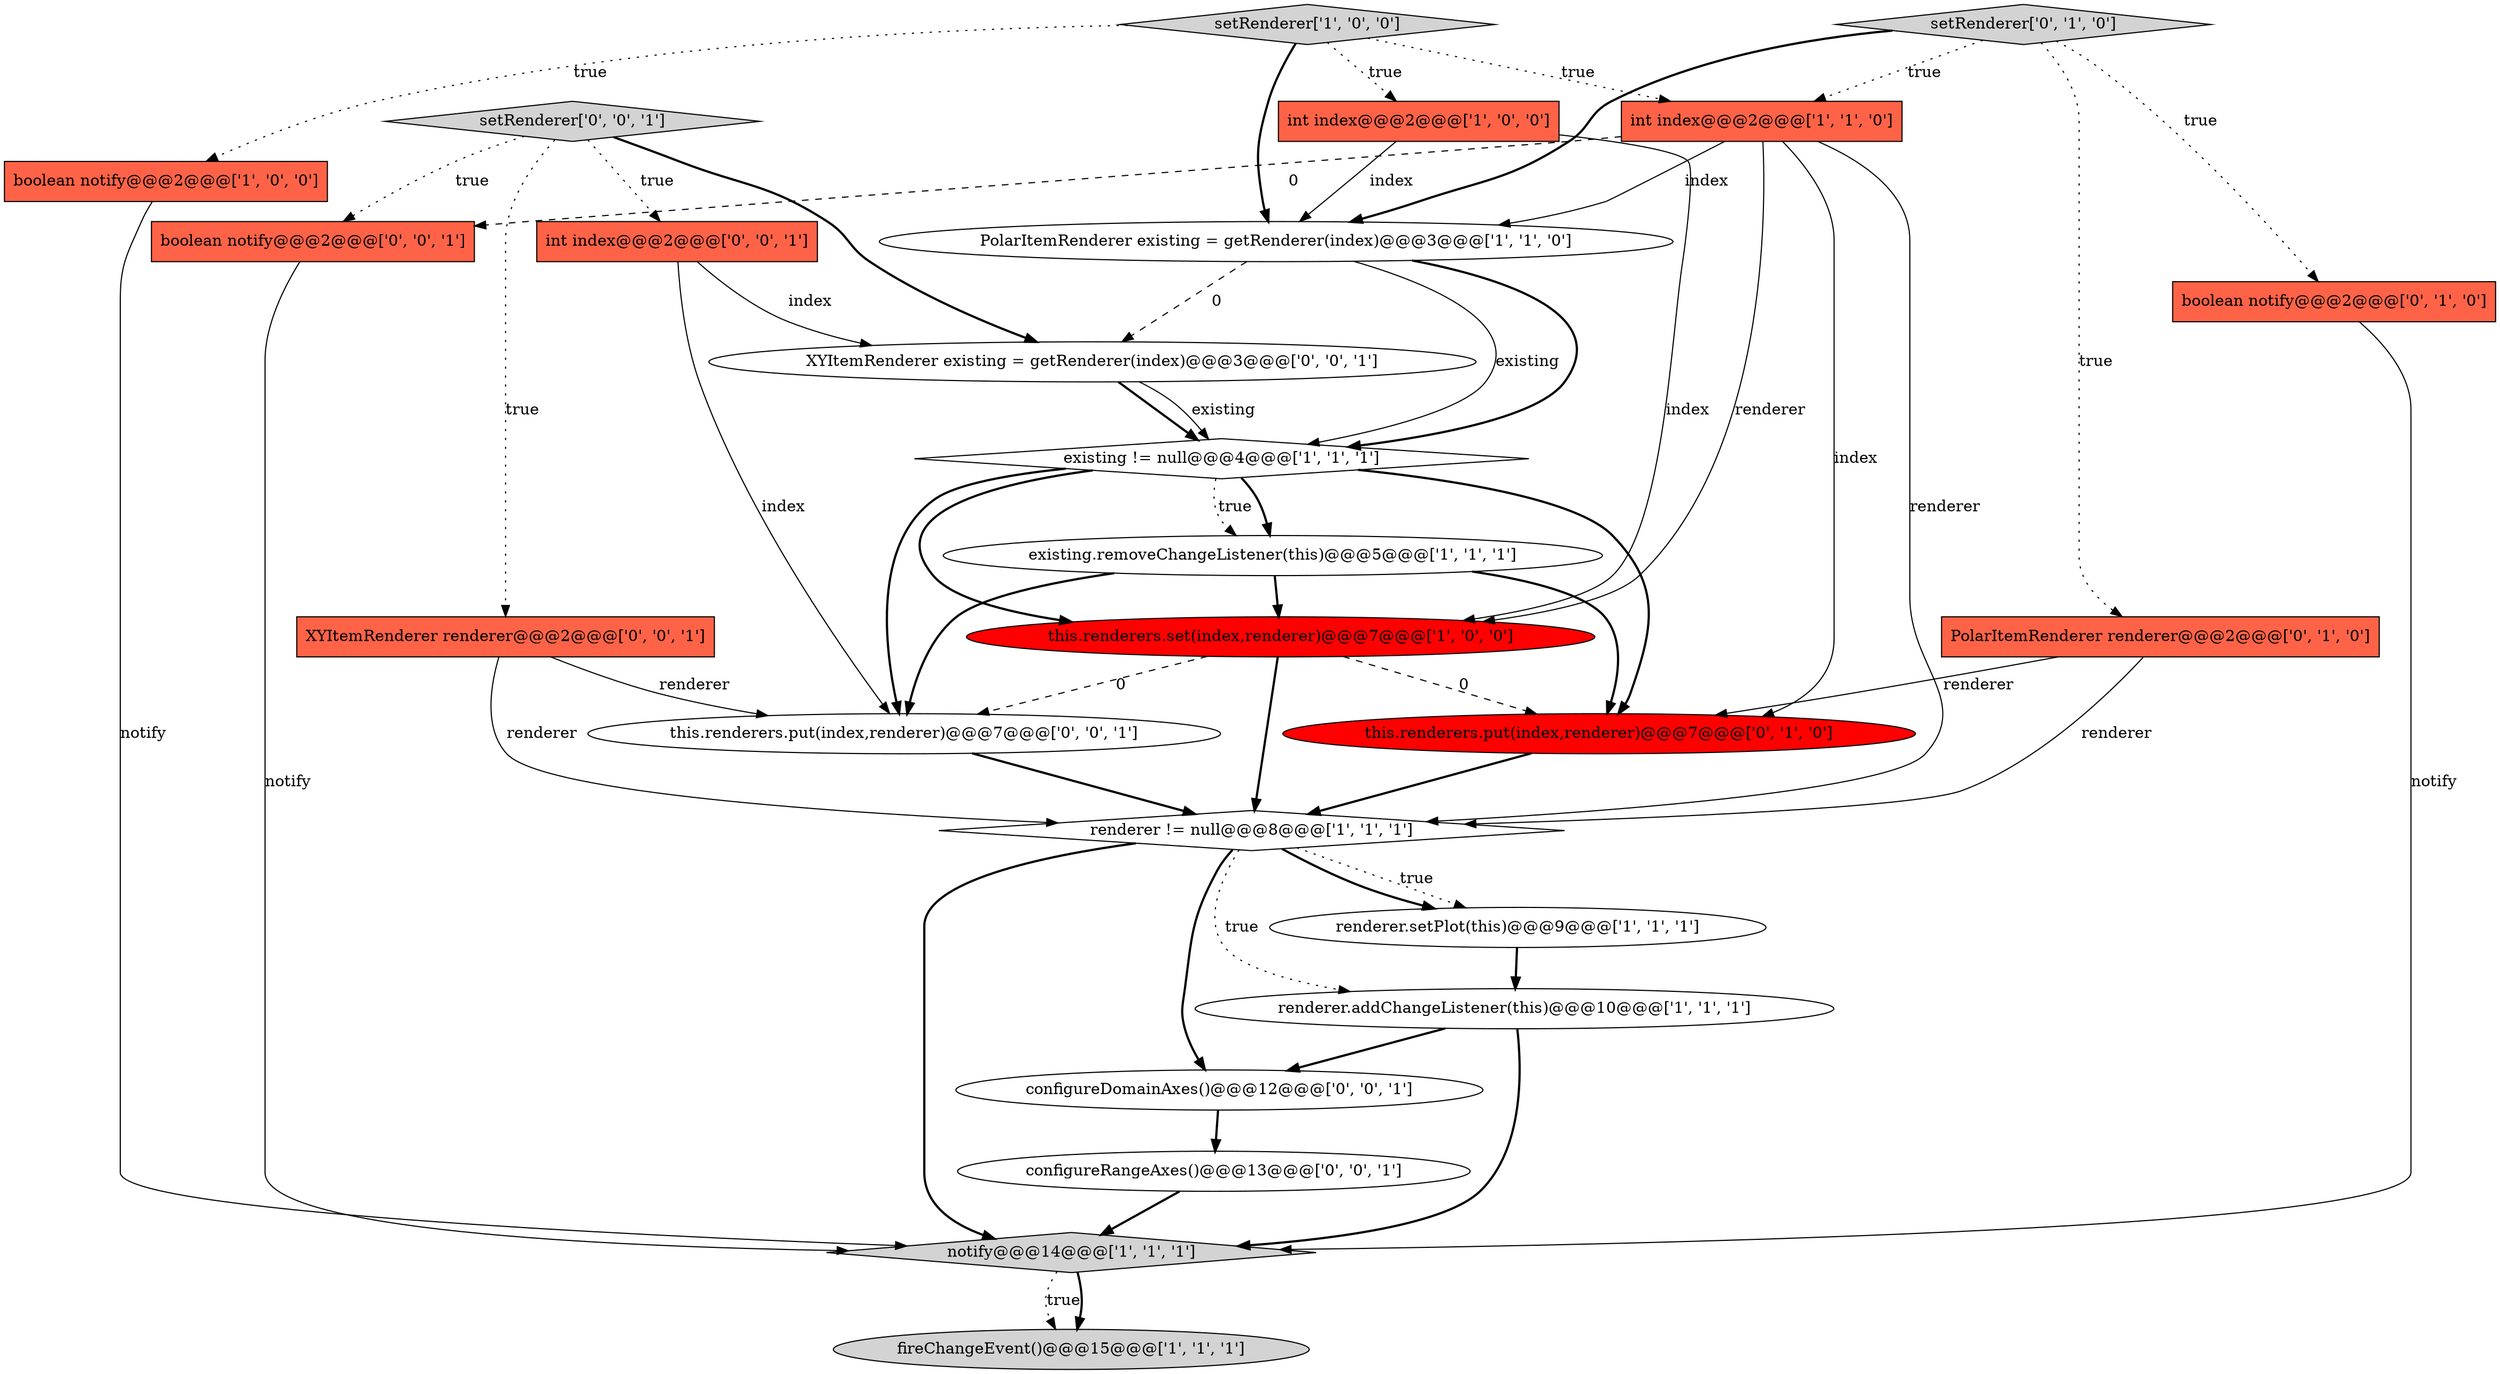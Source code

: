 digraph {
21 [style = filled, label = "configureDomainAxes()@@@12@@@['0', '0', '1']", fillcolor = white, shape = ellipse image = "AAA0AAABBB3BBB"];
12 [style = filled, label = "this.renderers.set(index,renderer)@@@7@@@['1', '0', '0']", fillcolor = red, shape = ellipse image = "AAA1AAABBB1BBB"];
11 [style = filled, label = "PolarItemRenderer existing = getRenderer(index)@@@3@@@['1', '1', '0']", fillcolor = white, shape = ellipse image = "AAA0AAABBB1BBB"];
20 [style = filled, label = "setRenderer['0', '0', '1']", fillcolor = lightgray, shape = diamond image = "AAA0AAABBB3BBB"];
10 [style = filled, label = "renderer != null@@@8@@@['1', '1', '1']", fillcolor = white, shape = diamond image = "AAA0AAABBB1BBB"];
13 [style = filled, label = "boolean notify@@@2@@@['0', '1', '0']", fillcolor = tomato, shape = box image = "AAA0AAABBB2BBB"];
18 [style = filled, label = "this.renderers.put(index,renderer)@@@7@@@['0', '0', '1']", fillcolor = white, shape = ellipse image = "AAA0AAABBB3BBB"];
8 [style = filled, label = "int index@@@2@@@['1', '1', '0']", fillcolor = tomato, shape = box image = "AAA0AAABBB1BBB"];
6 [style = filled, label = "renderer.addChangeListener(this)@@@10@@@['1', '1', '1']", fillcolor = white, shape = ellipse image = "AAA0AAABBB1BBB"];
2 [style = filled, label = "int index@@@2@@@['1', '0', '0']", fillcolor = tomato, shape = box image = "AAA0AAABBB1BBB"];
19 [style = filled, label = "int index@@@2@@@['0', '0', '1']", fillcolor = tomato, shape = box image = "AAA0AAABBB3BBB"];
16 [style = filled, label = "this.renderers.put(index,renderer)@@@7@@@['0', '1', '0']", fillcolor = red, shape = ellipse image = "AAA1AAABBB2BBB"];
3 [style = filled, label = "renderer.setPlot(this)@@@9@@@['1', '1', '1']", fillcolor = white, shape = ellipse image = "AAA0AAABBB1BBB"];
0 [style = filled, label = "boolean notify@@@2@@@['1', '0', '0']", fillcolor = tomato, shape = box image = "AAA0AAABBB1BBB"];
7 [style = filled, label = "existing != null@@@4@@@['1', '1', '1']", fillcolor = white, shape = diamond image = "AAA0AAABBB1BBB"];
1 [style = filled, label = "fireChangeEvent()@@@15@@@['1', '1', '1']", fillcolor = lightgray, shape = ellipse image = "AAA0AAABBB1BBB"];
23 [style = filled, label = "boolean notify@@@2@@@['0', '0', '1']", fillcolor = tomato, shape = box image = "AAA0AAABBB3BBB"];
14 [style = filled, label = "setRenderer['0', '1', '0']", fillcolor = lightgray, shape = diamond image = "AAA0AAABBB2BBB"];
17 [style = filled, label = "XYItemRenderer existing = getRenderer(index)@@@3@@@['0', '0', '1']", fillcolor = white, shape = ellipse image = "AAA0AAABBB3BBB"];
4 [style = filled, label = "existing.removeChangeListener(this)@@@5@@@['1', '1', '1']", fillcolor = white, shape = ellipse image = "AAA0AAABBB1BBB"];
15 [style = filled, label = "PolarItemRenderer renderer@@@2@@@['0', '1', '0']", fillcolor = tomato, shape = box image = "AAA0AAABBB2BBB"];
22 [style = filled, label = "XYItemRenderer renderer@@@2@@@['0', '0', '1']", fillcolor = tomato, shape = box image = "AAA0AAABBB3BBB"];
5 [style = filled, label = "setRenderer['1', '0', '0']", fillcolor = lightgray, shape = diamond image = "AAA0AAABBB1BBB"];
24 [style = filled, label = "configureRangeAxes()@@@13@@@['0', '0', '1']", fillcolor = white, shape = ellipse image = "AAA0AAABBB3BBB"];
9 [style = filled, label = "notify@@@14@@@['1', '1', '1']", fillcolor = lightgray, shape = diamond image = "AAA0AAABBB1BBB"];
4->16 [style = bold, label=""];
23->9 [style = solid, label="notify"];
10->6 [style = dotted, label="true"];
20->17 [style = bold, label=""];
22->18 [style = solid, label="renderer"];
7->12 [style = bold, label=""];
16->10 [style = bold, label=""];
12->16 [style = dashed, label="0"];
6->21 [style = bold, label=""];
24->9 [style = bold, label=""];
8->23 [style = dashed, label="0"];
8->11 [style = solid, label="index"];
10->3 [style = dotted, label="true"];
10->3 [style = bold, label=""];
3->6 [style = bold, label=""];
4->18 [style = bold, label=""];
21->24 [style = bold, label=""];
10->21 [style = bold, label=""];
7->4 [style = bold, label=""];
5->0 [style = dotted, label="true"];
15->16 [style = solid, label="renderer"];
11->17 [style = dashed, label="0"];
14->13 [style = dotted, label="true"];
19->18 [style = solid, label="index"];
8->10 [style = solid, label="renderer"];
17->7 [style = bold, label=""];
14->15 [style = dotted, label="true"];
12->10 [style = bold, label=""];
18->10 [style = bold, label=""];
17->7 [style = solid, label="existing"];
15->10 [style = solid, label="renderer"];
19->17 [style = solid, label="index"];
2->11 [style = solid, label="index"];
7->16 [style = bold, label=""];
7->4 [style = dotted, label="true"];
20->23 [style = dotted, label="true"];
9->1 [style = dotted, label="true"];
14->8 [style = dotted, label="true"];
7->18 [style = bold, label=""];
4->12 [style = bold, label=""];
12->18 [style = dashed, label="0"];
10->9 [style = bold, label=""];
5->11 [style = bold, label=""];
20->19 [style = dotted, label="true"];
20->22 [style = dotted, label="true"];
6->9 [style = bold, label=""];
9->1 [style = bold, label=""];
5->8 [style = dotted, label="true"];
2->12 [style = solid, label="index"];
8->12 [style = solid, label="renderer"];
8->16 [style = solid, label="index"];
14->11 [style = bold, label=""];
11->7 [style = solid, label="existing"];
13->9 [style = solid, label="notify"];
11->7 [style = bold, label=""];
22->10 [style = solid, label="renderer"];
0->9 [style = solid, label="notify"];
5->2 [style = dotted, label="true"];
}
